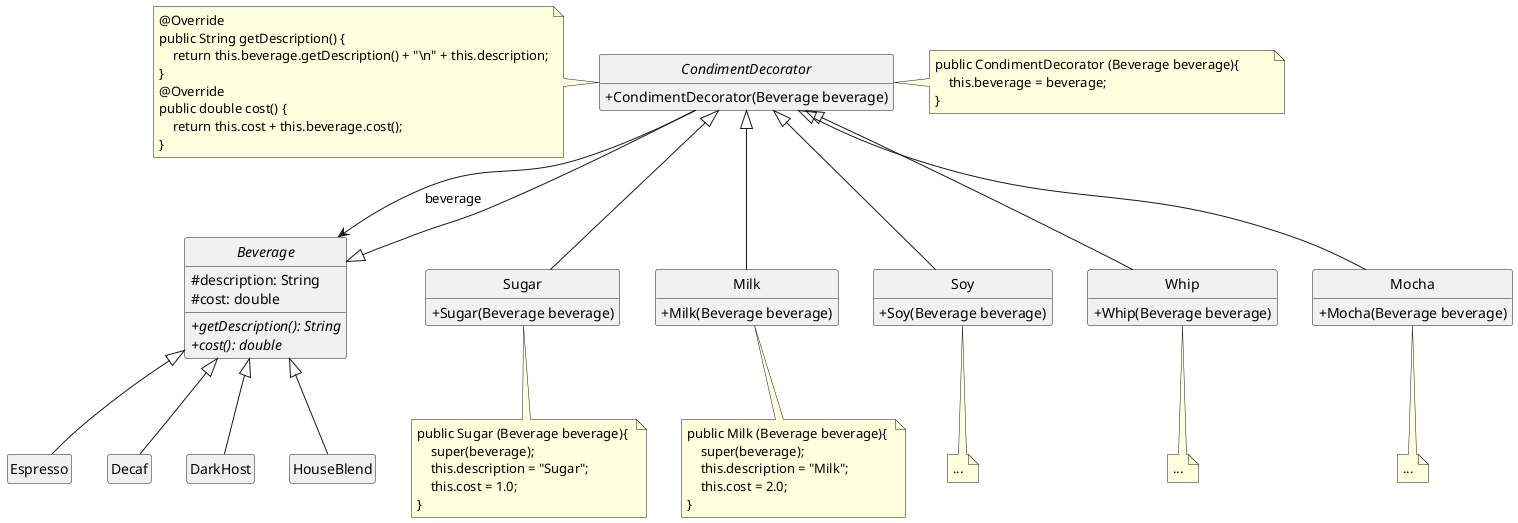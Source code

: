@startuml

hide circle
skinparam classAttributeIconSize 0

abstract class Beverage {
  # description: String
  # cost: double  
  + {abstract} getDescription(): String
  + {abstract} cost(): double
}
abstract class CondimentDecorator extends Beverage {
    + CondimentDecorator(Beverage beverage)
}
CondimentDecorator --> Beverage : beverage
note right of CondimentDecorator
    public CondimentDecorator (Beverage beverage){         
        this.beverage = beverage;
    }
end note
note left of CondimentDecorator
    @Override
    public String getDescription() {
        return this.beverage.getDescription() + "\n" + this.description;
    }
    @Override
    public double cost() {
        return this.cost + this.beverage.cost();
    }
end note
class Sugar extends CondimentDecorator {
    + Sugar(Beverage beverage)
}
note bottom of Sugar
    public Sugar (Beverage beverage){ 
        super(beverage); 
        this.description = "Sugar";
        this.cost = 1.0;
    } 
end note
 
class Milk extends CondimentDecorator {
    + Milk(Beverage beverage)
}
note bottom of Milk
    public Milk (Beverage beverage){ 
        super(beverage); 
        this.description = "Milk";
        this.cost = 2.0;
    } 
end note
class Soy extends CondimentDecorator {
    + Soy(Beverage beverage)
}
note bottom of Soy
    ...
end note
class Whip extends CondimentDecorator {
    + Whip(Beverage beverage)
}
note bottom of Whip
    ...
end note
class Mocha extends CondimentDecorator {
    + Mocha(Beverage beverage)
}
note bottom of Mocha
    ...
end note
class Espresso extends Beverage
class Decaf extends Beverage
class DarkHost extends Beverage
class HouseBlend extends Beverage


hide empty members

@enduml